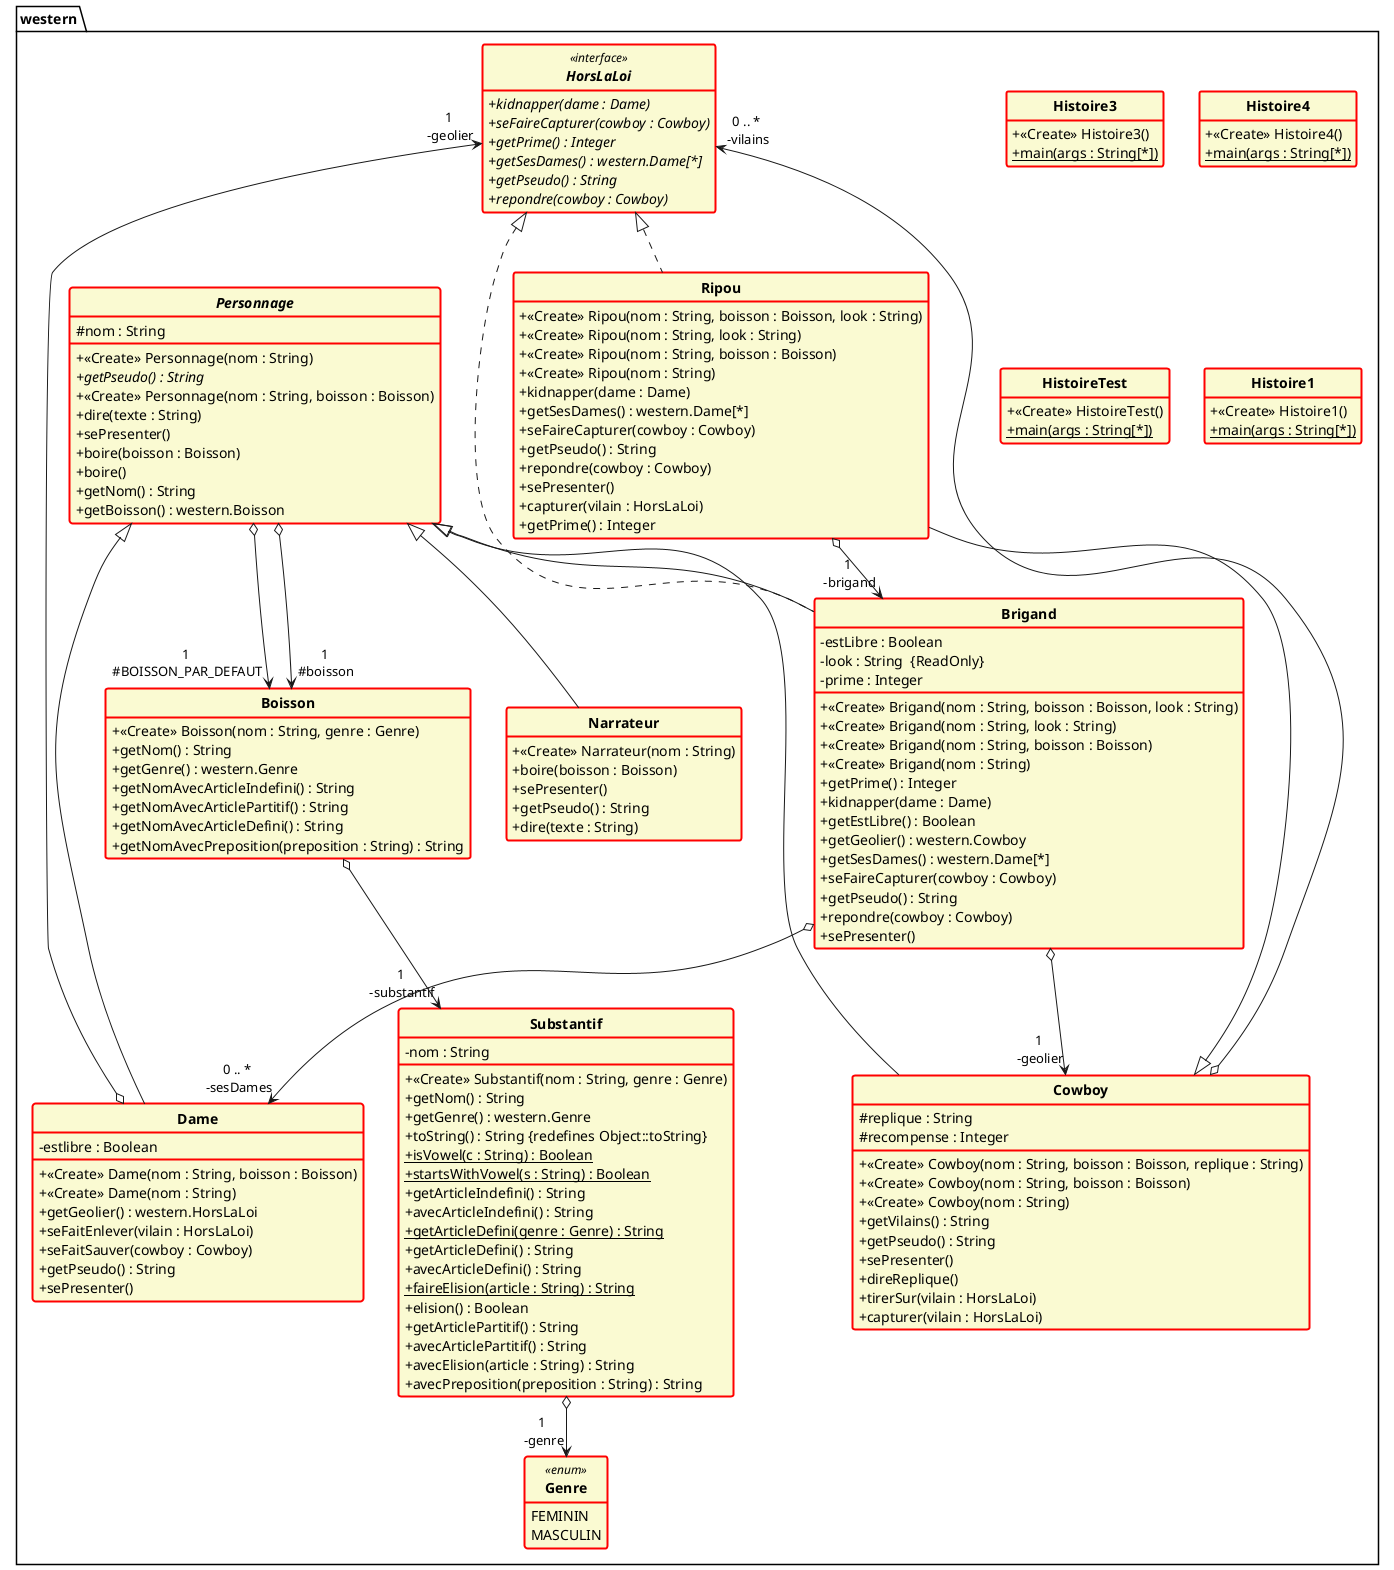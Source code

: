 @startuml

'Code généré automatiquement ;>
skinparam style strictuml
hide empty members
skinparam classAttributeIconSize 0
skinparam classFontStyle Bold
skinparam classbackgroundColor LightGoldenRodYellow
skinparam classbordercolor red
skinparam classattribute none
skinparam classborderthickness 2


interface western.HorsLaLoi <<interface>>  {
	 + kidnapper(dame : Dame) {abstract}
	 + seFaireCapturer(cowboy : Cowboy) {abstract}
	 + getPrime() : Integer {abstract}
	 + getSesDames() : western.Dame[*] {abstract}
	 + getPseudo() : String {abstract}
	 + repondre(cowboy : Cowboy) {abstract}
}

class western.Dame extends western.Personnage {
	 - estlibre : Boolean 

	 + <<Create>> Dame(nom : String, boisson : Boisson)
	 + <<Create>> Dame(nom : String)
	 + getGeolier() : western.HorsLaLoi
	 + seFaitEnlever(vilain : HorsLaLoi)
	 + seFaitSauver(cowboy : Cowboy)
	 + getPseudo() : String
	 + sePresenter()
}
	Dame o--> "1\n -geolier" western.HorsLaLoi


abstract class western.Personnage {
	 # nom : String 

	 + <<Create>> Personnage(nom : String)
	 + getPseudo() : String {abstract}
	 + <<Create>> Personnage(nom : String, boisson : Boisson)
	 + dire(texte : String)
	 + sePresenter()
	 + boire(boisson : Boisson)
	 + boire()
	 + getNom() : String
	 + getBoisson() : western.Boisson
}
	Personnage o--> "1\n #BOISSON_PAR_DEFAUT" western.Boisson
	Personnage o--> "1\n #boisson" western.Boisson


class western.Boisson {

	 + <<Create>> Boisson(nom : String, genre : Genre)
	 + getNom() : String
	 + getGenre() : western.Genre
	 + getNomAvecArticleIndefini() : String
	 + getNomAvecArticlePartitif() : String
	 + getNomAvecArticleDefini() : String
	 + getNomAvecPreposition(preposition : String) : String
}
	Boisson o--> "1\n -substantif" western.Substantif


enum western.Genre <<enum>> {
	FEMININ
	MASCULIN


}
class western.Substantif {
	 - nom : String 

	 + <<Create>> Substantif(nom : String, genre : Genre)
	 + getNom() : String
	 + getGenre() : western.Genre
	 + toString() : String {redefines Object::toString}
	 + isVowel(c : String) : Boolean {static}
	 + startsWithVowel(s : String) : Boolean {static}
	 + getArticleIndefini() : String
	 + avecArticleIndefini() : String
	 + getArticleDefini(genre : Genre) : String {static}
	 + getArticleDefini() : String
	 + avecArticleDefini() : String
	 + faireElision(article : String) : String {static}
	 + elision() : Boolean
	 + getArticlePartitif() : String
	 + avecArticlePartitif() : String
	 + avecElision(article : String) : String
	 + avecPreposition(preposition : String) : String
}
	Substantif o--> "1\n -genre" western.Genre


class western.Histoire3 {

	 + <<Create>> Histoire3()
	 + main(args : String[*]) {static}
}


class western.Histoire4 {

	 + <<Create>> Histoire4()
	 + main(args : String[*]) {static}
}


class western.HistoireTest {

	 + <<Create>> HistoireTest()
	 + main(args : String[*]) {static}
}


class western.Narrateur extends western.Personnage {

	 + <<Create>> Narrateur(nom : String)
	 + boire(boisson : Boisson)
	 + sePresenter()
	 + getPseudo() : String
	 + dire(texte : String)
}


class western.Ripou extends western.Cowboy implements western.HorsLaLoi {

	 + <<Create>> Ripou(nom : String, boisson : Boisson, look : String)
	 + <<Create>> Ripou(nom : String, look : String)
	 + <<Create>> Ripou(nom : String, boisson : Boisson)
	 + <<Create>> Ripou(nom : String)
	 + kidnapper(dame : Dame)
	 + getSesDames() : western.Dame[*]
	 + seFaireCapturer(cowboy : Cowboy)
	 + getPseudo() : String
	 + repondre(cowboy : Cowboy)
	 + sePresenter()
	 + capturer(vilain : HorsLaLoi)
	 + getPrime() : Integer
}
	Ripou o--> "1\n -brigand" western.Brigand


class western.Brigand extends western.Personnage implements western.HorsLaLoi {
	 - estLibre : Boolean 
	 - look : String  {ReadOnly}
	 - prime : Integer 

	 + <<Create>> Brigand(nom : String, boisson : Boisson, look : String)
	 + <<Create>> Brigand(nom : String, look : String)
	 + <<Create>> Brigand(nom : String, boisson : Boisson)
	 + <<Create>> Brigand(nom : String)
	 + getPrime() : Integer
	 + kidnapper(dame : Dame)
	 + getEstLibre() : Boolean
	 + getGeolier() : western.Cowboy
	 + getSesDames() : western.Dame[*]
	 + seFaireCapturer(cowboy : Cowboy)
	 + getPseudo() : String
	 + repondre(cowboy : Cowboy)
	 + sePresenter()
}
	Brigand o--> "1\n -geolier" western.Cowboy
	Brigand o--> "0 .. *\n -sesDames" western.Dame


class western.Histoire1 {

	 + <<Create>> Histoire1()
	 + main(args : String[*]) {static}
}


class western.Cowboy extends western.Personnage {
	 # replique : String 
	 # recompense : Integer 

	 + <<Create>> Cowboy(nom : String, boisson : Boisson, replique : String)
	 + <<Create>> Cowboy(nom : String, boisson : Boisson)
	 + <<Create>> Cowboy(nom : String)
	 + getVilains() : String
	 + getPseudo() : String
	 + sePresenter()
	 + direReplique()
	 + tirerSur(vilain : HorsLaLoi)
	 + capturer(vilain : HorsLaLoi)
}
	Cowboy o--> "0 .. *\n -vilains" western.HorsLaLoi




@enduml